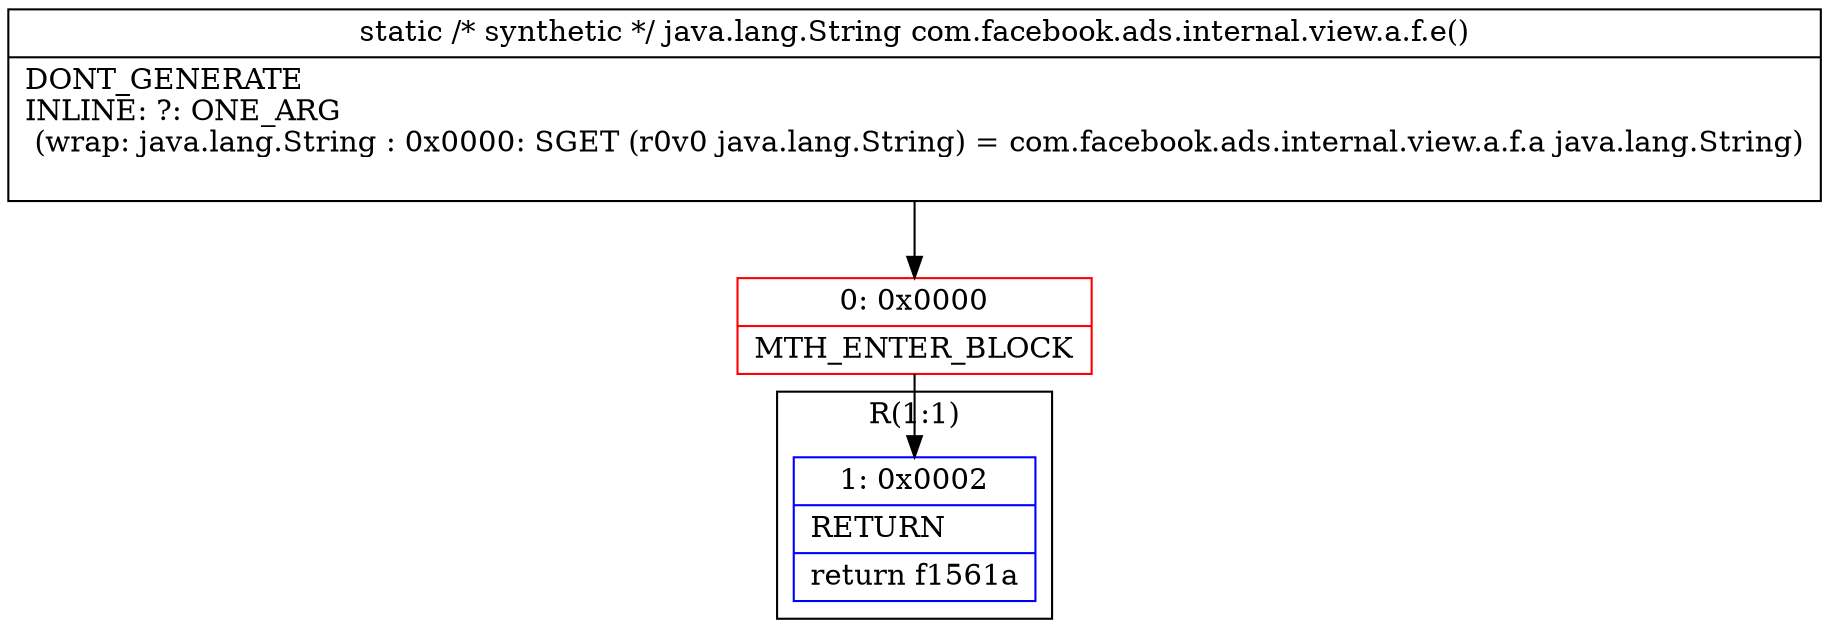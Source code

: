 digraph "CFG forcom.facebook.ads.internal.view.a.f.e()Ljava\/lang\/String;" {
subgraph cluster_Region_1257918671 {
label = "R(1:1)";
node [shape=record,color=blue];
Node_1 [shape=record,label="{1\:\ 0x0002|RETURN\l|return f1561a\l}"];
}
Node_0 [shape=record,color=red,label="{0\:\ 0x0000|MTH_ENTER_BLOCK\l}"];
MethodNode[shape=record,label="{static \/* synthetic *\/ java.lang.String com.facebook.ads.internal.view.a.f.e()  | DONT_GENERATE\lINLINE: ?: ONE_ARG  \l  (wrap: java.lang.String : 0x0000: SGET  (r0v0 java.lang.String) =  com.facebook.ads.internal.view.a.f.a java.lang.String)\l\l}"];
MethodNode -> Node_0;
Node_0 -> Node_1;
}

